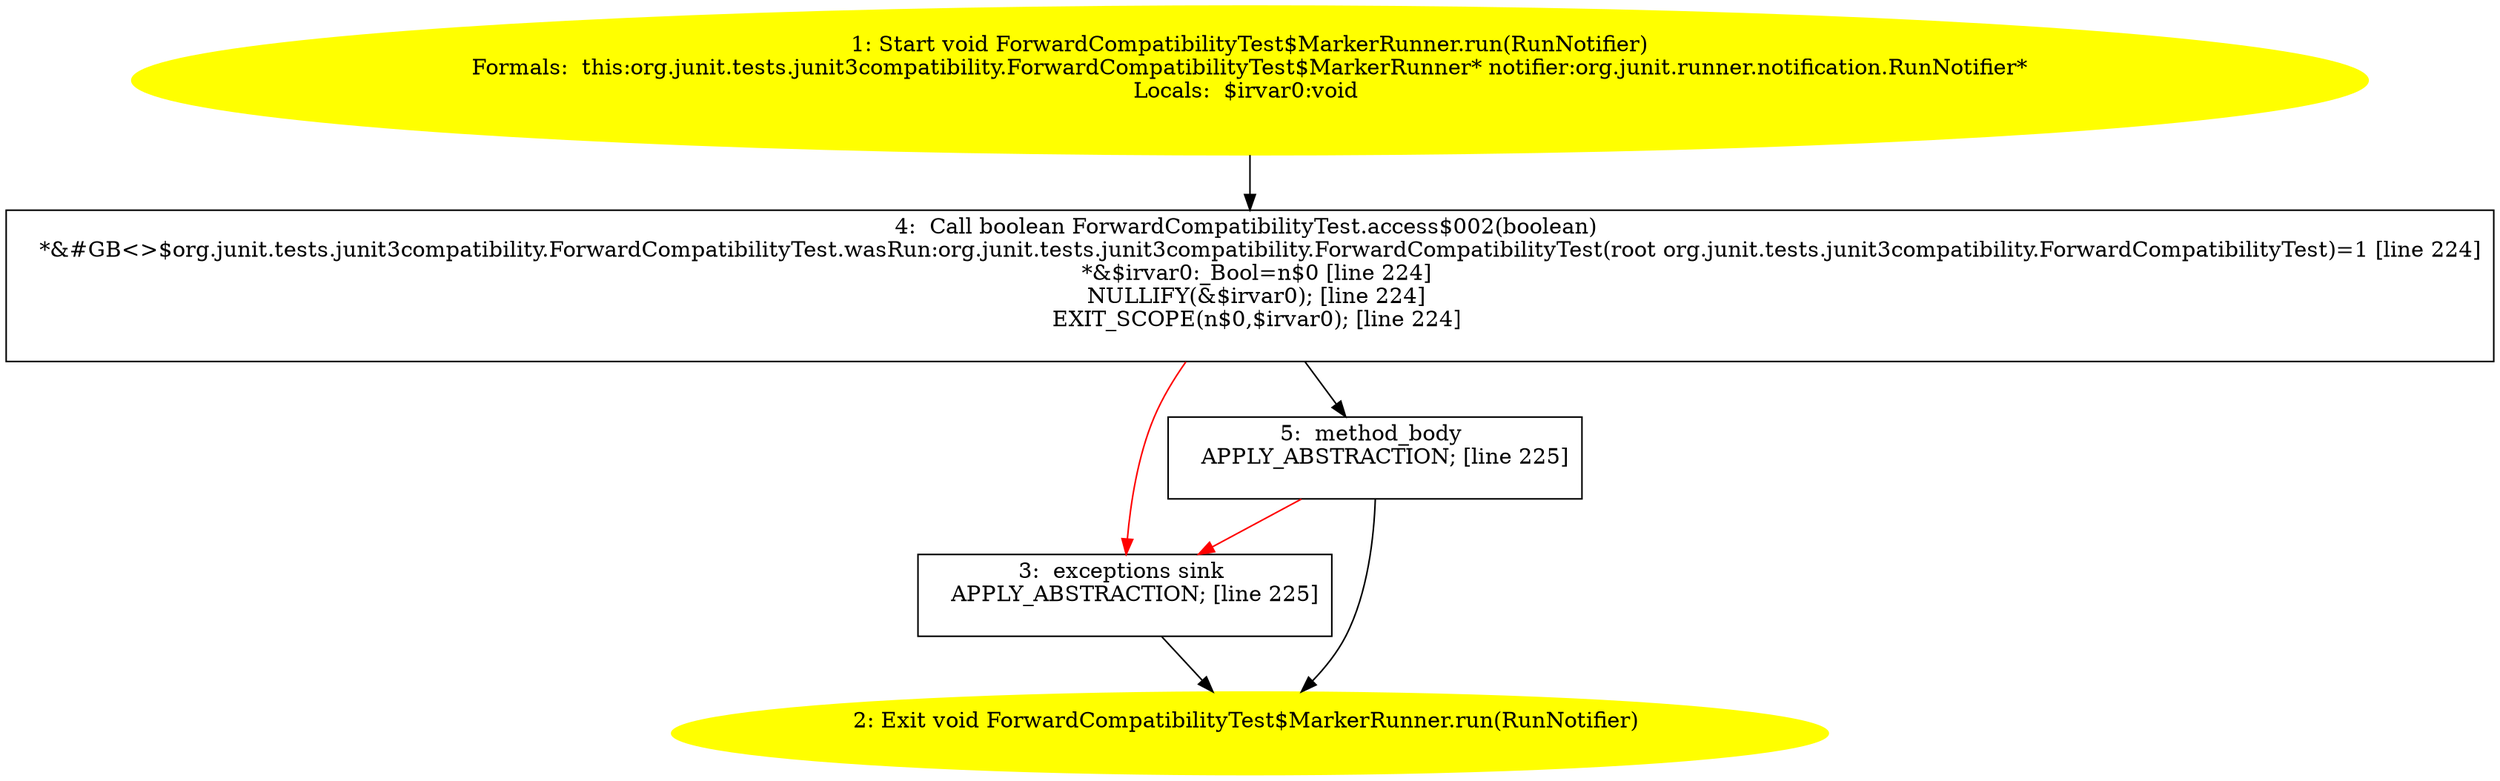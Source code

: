 /* @generated */
digraph cfg {
"org.junit.tests.junit3compatibility.ForwardCompatibilityTest$MarkerRunner.run(org.junit.runner.notif.e4ac09937c98447ad83eb9b002a6d3bf_1" [label="1: Start void ForwardCompatibilityTest$MarkerRunner.run(RunNotifier)\nFormals:  this:org.junit.tests.junit3compatibility.ForwardCompatibilityTest$MarkerRunner* notifier:org.junit.runner.notification.RunNotifier*\nLocals:  $irvar0:void \n  " color=yellow style=filled]
	

	 "org.junit.tests.junit3compatibility.ForwardCompatibilityTest$MarkerRunner.run(org.junit.runner.notif.e4ac09937c98447ad83eb9b002a6d3bf_1" -> "org.junit.tests.junit3compatibility.ForwardCompatibilityTest$MarkerRunner.run(org.junit.runner.notif.e4ac09937c98447ad83eb9b002a6d3bf_4" ;
"org.junit.tests.junit3compatibility.ForwardCompatibilityTest$MarkerRunner.run(org.junit.runner.notif.e4ac09937c98447ad83eb9b002a6d3bf_2" [label="2: Exit void ForwardCompatibilityTest$MarkerRunner.run(RunNotifier) \n  " color=yellow style=filled]
	

"org.junit.tests.junit3compatibility.ForwardCompatibilityTest$MarkerRunner.run(org.junit.runner.notif.e4ac09937c98447ad83eb9b002a6d3bf_3" [label="3:  exceptions sink \n   APPLY_ABSTRACTION; [line 225]\n " shape="box"]
	

	 "org.junit.tests.junit3compatibility.ForwardCompatibilityTest$MarkerRunner.run(org.junit.runner.notif.e4ac09937c98447ad83eb9b002a6d3bf_3" -> "org.junit.tests.junit3compatibility.ForwardCompatibilityTest$MarkerRunner.run(org.junit.runner.notif.e4ac09937c98447ad83eb9b002a6d3bf_2" ;
"org.junit.tests.junit3compatibility.ForwardCompatibilityTest$MarkerRunner.run(org.junit.runner.notif.e4ac09937c98447ad83eb9b002a6d3bf_4" [label="4:  Call boolean ForwardCompatibilityTest.access$002(boolean) \n   *&#GB<>$org.junit.tests.junit3compatibility.ForwardCompatibilityTest.wasRun:org.junit.tests.junit3compatibility.ForwardCompatibilityTest(root org.junit.tests.junit3compatibility.ForwardCompatibilityTest)=1 [line 224]\n  *&$irvar0:_Bool=n$0 [line 224]\n  NULLIFY(&$irvar0); [line 224]\n  EXIT_SCOPE(n$0,$irvar0); [line 224]\n " shape="box"]
	

	 "org.junit.tests.junit3compatibility.ForwardCompatibilityTest$MarkerRunner.run(org.junit.runner.notif.e4ac09937c98447ad83eb9b002a6d3bf_4" -> "org.junit.tests.junit3compatibility.ForwardCompatibilityTest$MarkerRunner.run(org.junit.runner.notif.e4ac09937c98447ad83eb9b002a6d3bf_5" ;
	 "org.junit.tests.junit3compatibility.ForwardCompatibilityTest$MarkerRunner.run(org.junit.runner.notif.e4ac09937c98447ad83eb9b002a6d3bf_4" -> "org.junit.tests.junit3compatibility.ForwardCompatibilityTest$MarkerRunner.run(org.junit.runner.notif.e4ac09937c98447ad83eb9b002a6d3bf_3" [color="red" ];
"org.junit.tests.junit3compatibility.ForwardCompatibilityTest$MarkerRunner.run(org.junit.runner.notif.e4ac09937c98447ad83eb9b002a6d3bf_5" [label="5:  method_body \n   APPLY_ABSTRACTION; [line 225]\n " shape="box"]
	

	 "org.junit.tests.junit3compatibility.ForwardCompatibilityTest$MarkerRunner.run(org.junit.runner.notif.e4ac09937c98447ad83eb9b002a6d3bf_5" -> "org.junit.tests.junit3compatibility.ForwardCompatibilityTest$MarkerRunner.run(org.junit.runner.notif.e4ac09937c98447ad83eb9b002a6d3bf_2" ;
	 "org.junit.tests.junit3compatibility.ForwardCompatibilityTest$MarkerRunner.run(org.junit.runner.notif.e4ac09937c98447ad83eb9b002a6d3bf_5" -> "org.junit.tests.junit3compatibility.ForwardCompatibilityTest$MarkerRunner.run(org.junit.runner.notif.e4ac09937c98447ad83eb9b002a6d3bf_3" [color="red" ];
}
